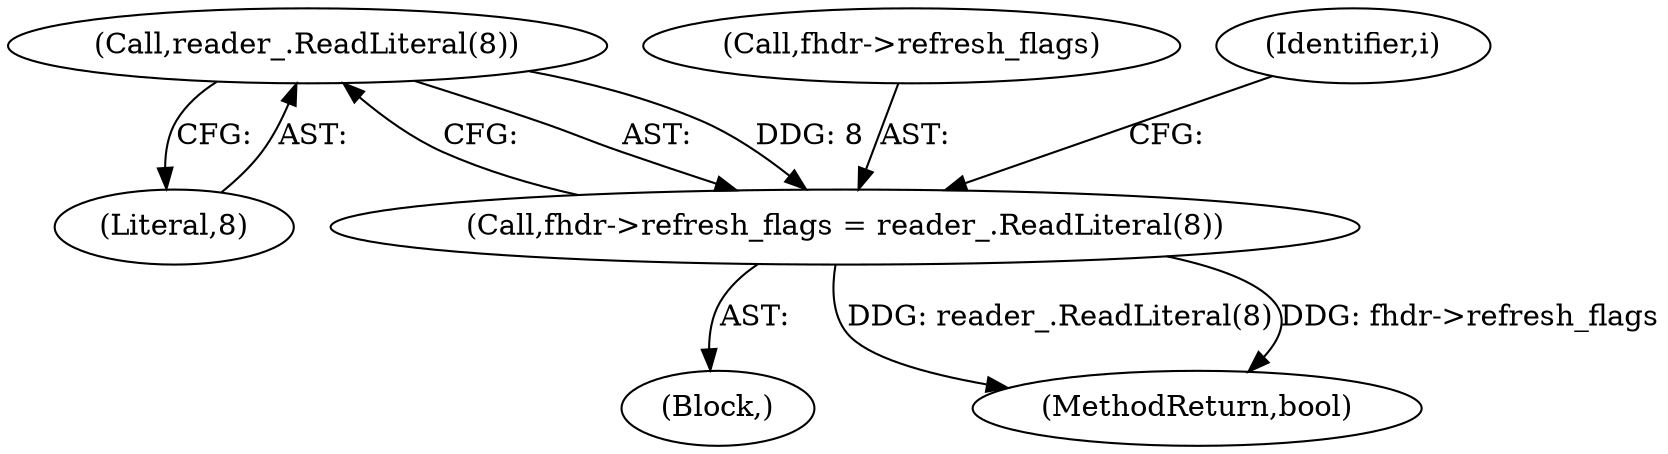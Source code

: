 digraph "0_Chrome_27c68f543e5eba779902447445dfb05ec3f5bf75_15@API" {
"1000304" [label="(Call,reader_.ReadLiteral(8))"];
"1000300" [label="(Call,fhdr->refresh_flags = reader_.ReadLiteral(8))"];
"1000299" [label="(Block,)"];
"1000304" [label="(Call,reader_.ReadLiteral(8))"];
"1000301" [label="(Call,fhdr->refresh_flags)"];
"1000305" [label="(Literal,8)"];
"1000309" [label="(Identifier,i)"];
"1000437" [label="(MethodReturn,bool)"];
"1000300" [label="(Call,fhdr->refresh_flags = reader_.ReadLiteral(8))"];
"1000304" -> "1000300"  [label="AST: "];
"1000304" -> "1000305"  [label="CFG: "];
"1000305" -> "1000304"  [label="AST: "];
"1000300" -> "1000304"  [label="CFG: "];
"1000304" -> "1000300"  [label="DDG: 8"];
"1000300" -> "1000299"  [label="AST: "];
"1000301" -> "1000300"  [label="AST: "];
"1000309" -> "1000300"  [label="CFG: "];
"1000300" -> "1000437"  [label="DDG: reader_.ReadLiteral(8)"];
"1000300" -> "1000437"  [label="DDG: fhdr->refresh_flags"];
}
